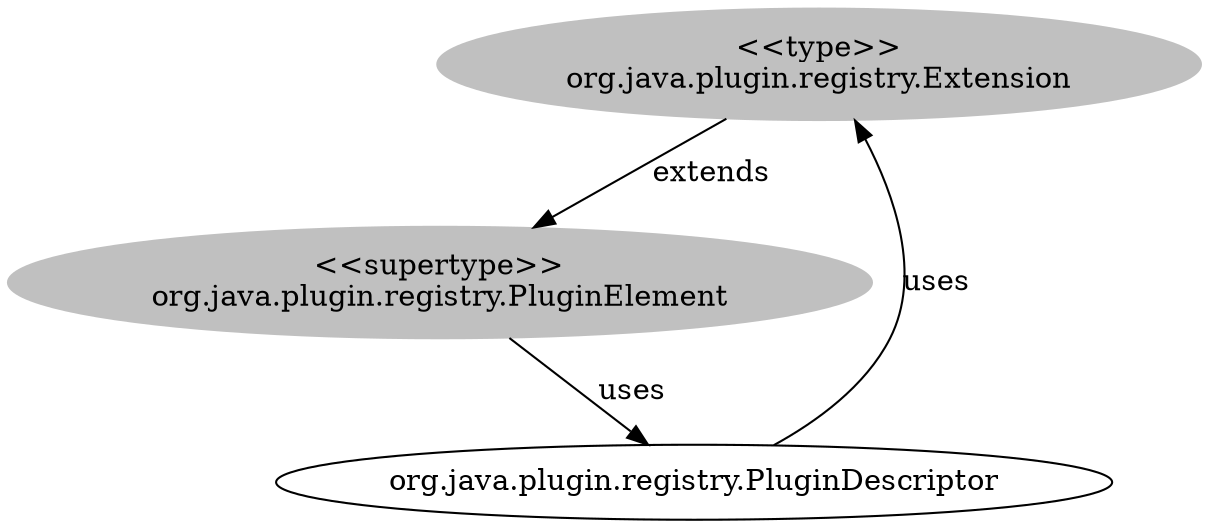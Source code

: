 digraph stk {
	org_java_plugin_registry_Extension [label="<<type>>
org.java.plugin.registry.Extension",style=filled,color="grey"];
	org_java_plugin_registry_PluginElement [label="<<supertype>>
org.java.plugin.registry.PluginElement",style=filled,color="grey"];
	org_java_plugin_registry_PluginDescriptor [label="org.java.plugin.registry.PluginDescriptor"];
	org_java_plugin_registry_Extension -> org_java_plugin_registry_PluginElement [label=extends];
	org_java_plugin_registry_PluginElement -> org_java_plugin_registry_PluginDescriptor [label=uses];
	org_java_plugin_registry_PluginDescriptor -> org_java_plugin_registry_Extension [label=uses];
}
